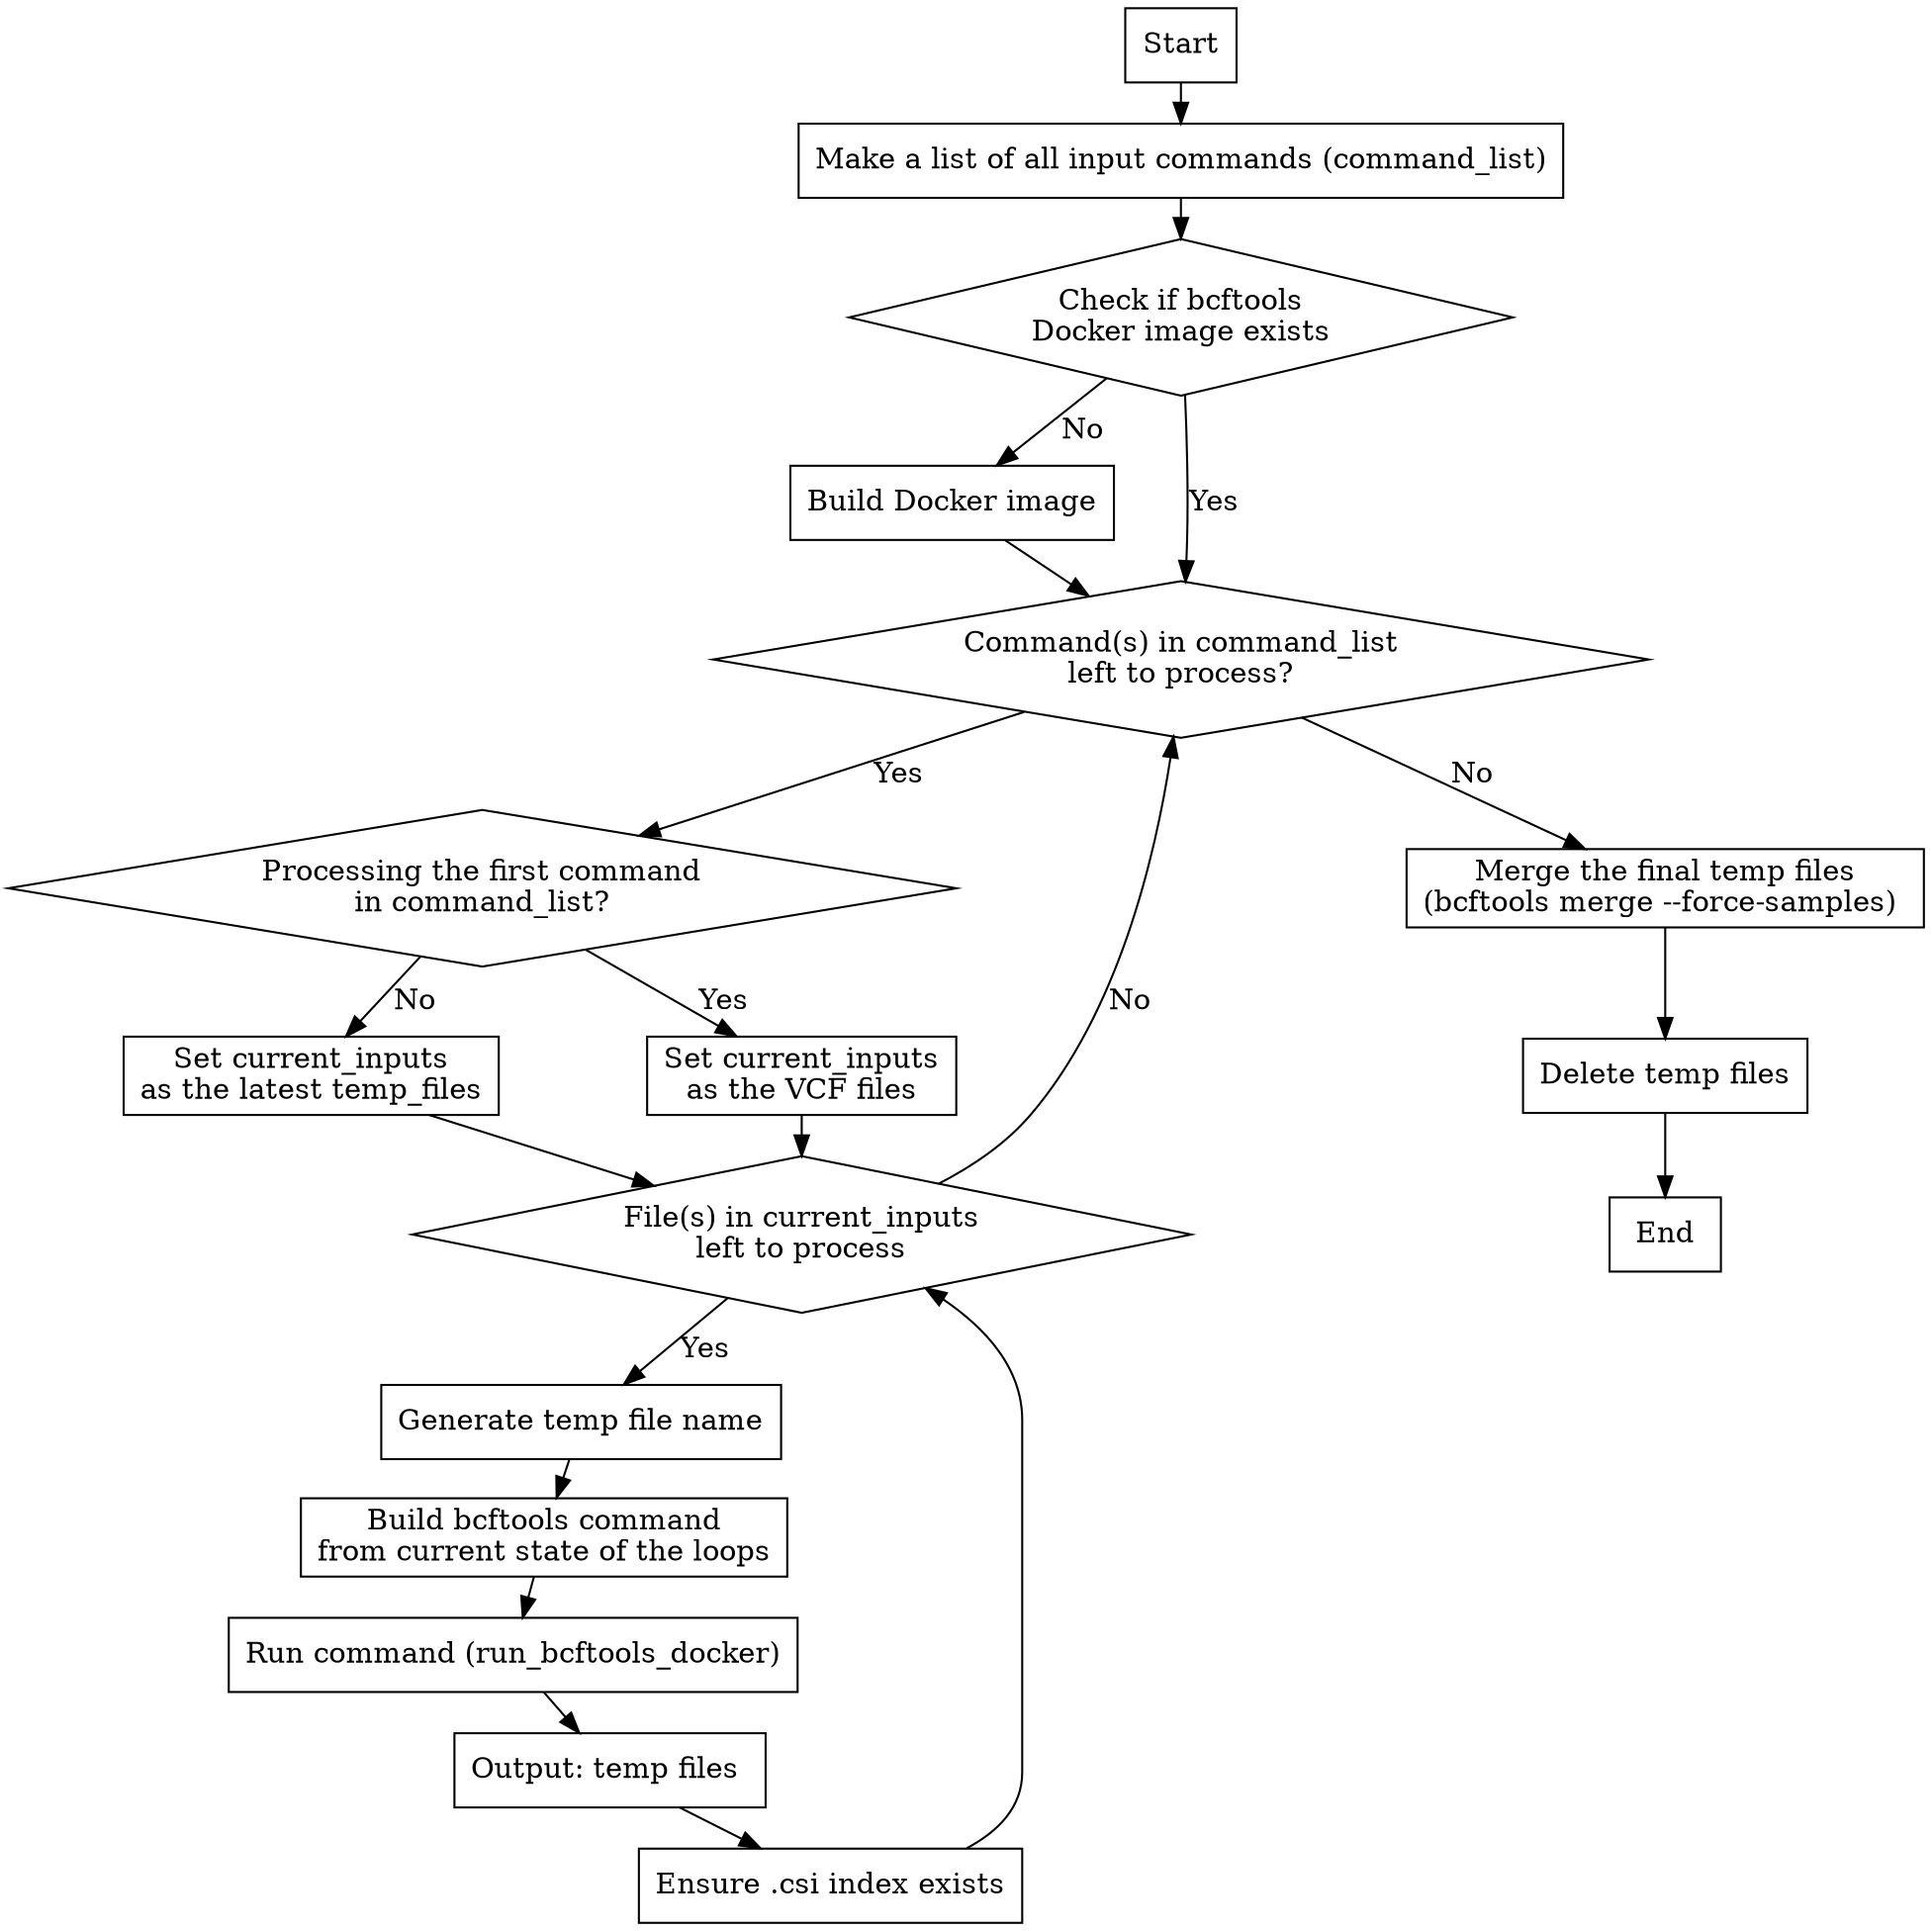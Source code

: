digraph pipe_query_command {
    rankdir=TB;
    node [shape=box];
    nodesep=1.0; // Increase horizontal spacing
    ranksep=0.25; // Decrease vertical spacing
    ratio=1;
    dpi=300;

    start [label="Start"];
    command_list [label="Make a list of all input commands (command_list)"];
    check_image [label="Check if bcftools\nDocker image exists", shape=diamond];
    build_image [label="Build Docker image"];
    process_commands [label="Command(s) in command_list\nleft to process?", shape=diamond];
    init_loop [label="Processing the first command\nin command_list?", shape=diamond];

    input_vcf [label="Set current_inputs\nas the VCF files"];
    input_temp [label="Set current_inputs\nas the latest temp_files"];
    process_files [label="File(s) in current_inputs\nleft to process", shape=diamond];
    generate_temp [label="Generate temp file name"];
    format_command [label="Build bcftools command\nfrom current state of the loops"];
    run_command [label="Run command (run_bcftools_docker)"];
    temp_output [label="Output: temp files "]
    ensure_index [label="Ensure .csi index exists"];
    merge_files [label="Merge the final temp files\n(bcftools merge --force-samples) "];
    cleanup [label="Delete temp files"];
    end [label="End"];

    start -> command_list
    command_list -> check_image;
    check_image -> build_image [label="No"];
    build_image -> process_commands;
    check_image -> process_commands [label="Yes"];
    process_commands -> init_loop [label="Yes"];
    init_loop -> input_vcf [label="Yes"];
    init_loop -> input_temp [label="No"];
    input_vcf -> process_files;
    input_temp -> process_files;
    process_files -> generate_temp [label="Yes"];
    generate_temp -> format_command;
    format_command -> run_command;
    run_command -> temp_output
    temp_output -> ensure_index;
    ensure_index -> process_files;
    process_files -> process_commands [label="No"];
    process_commands -> merge_files[label="No"];
    merge_files -> cleanup;
    cleanup -> end;
}
